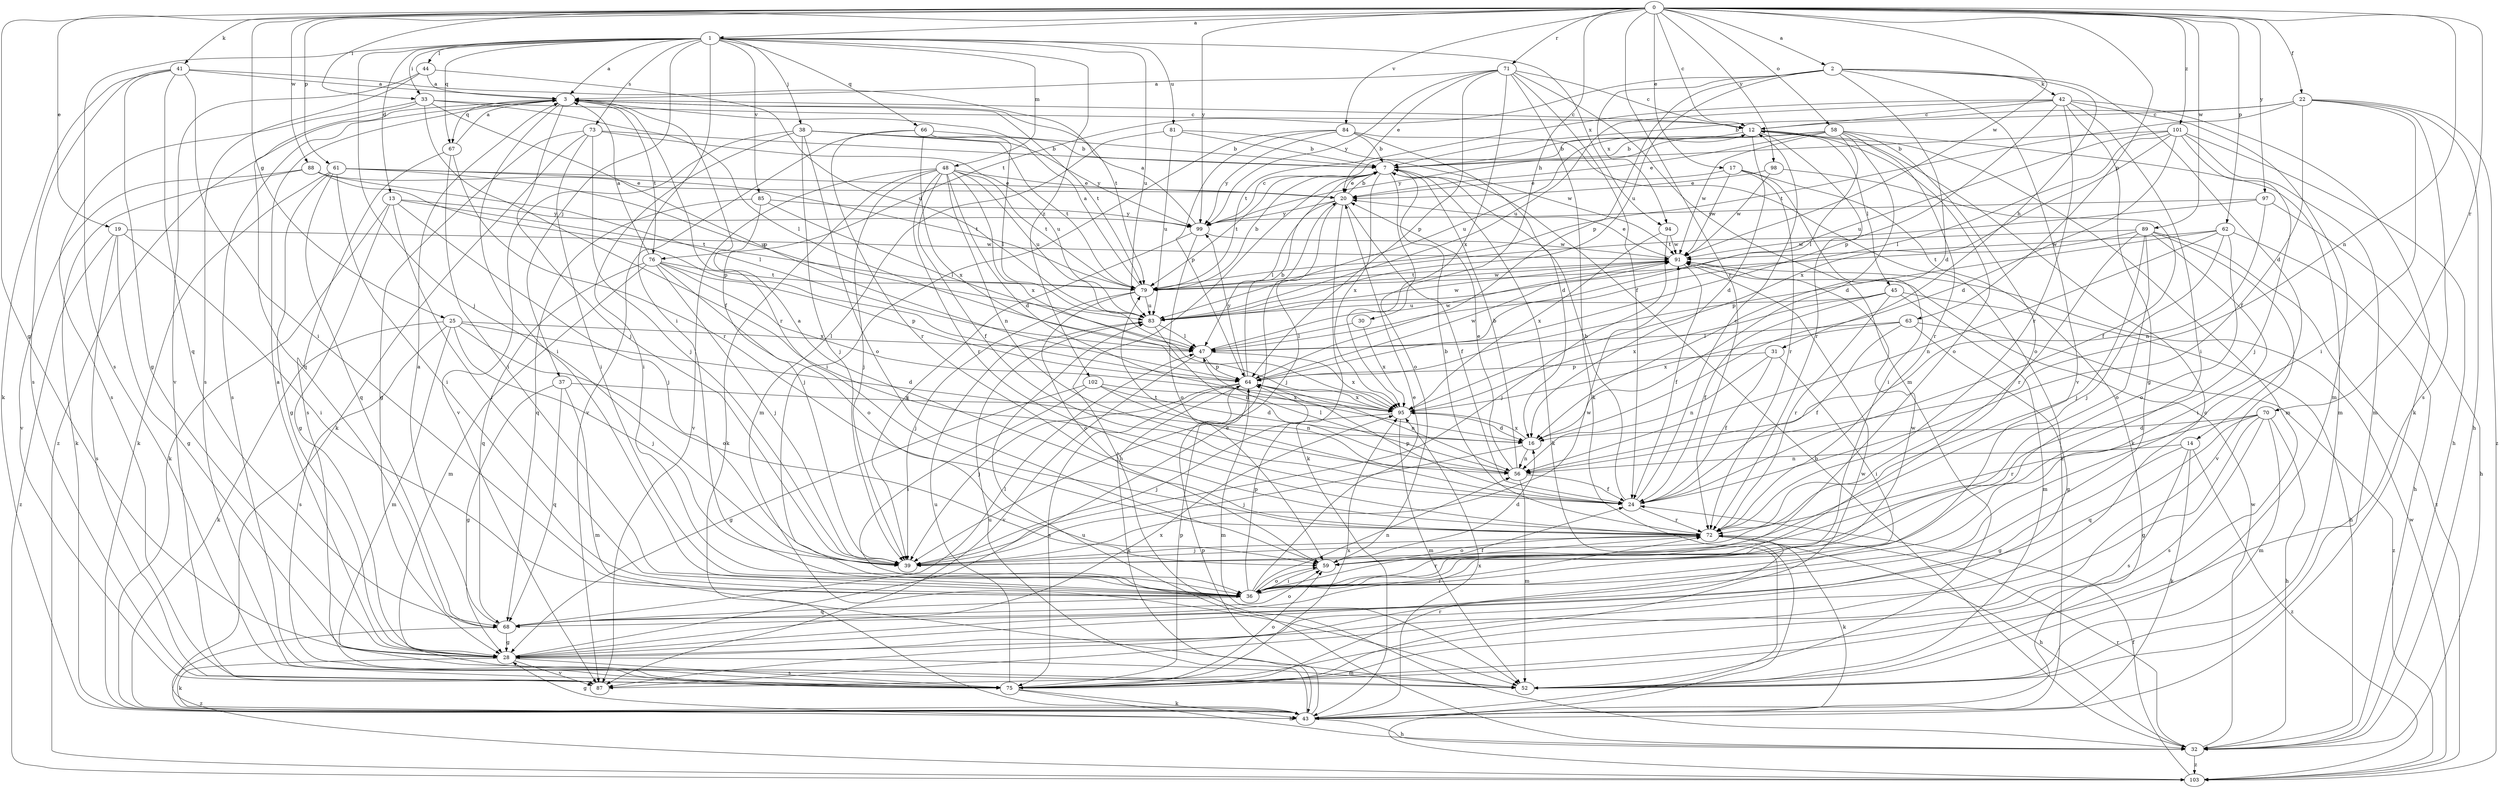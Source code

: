 strict digraph  {
0;
1;
2;
3;
7;
12;
13;
14;
16;
17;
19;
20;
22;
24;
25;
28;
30;
31;
32;
33;
36;
37;
38;
39;
41;
42;
43;
44;
45;
47;
48;
52;
56;
58;
59;
61;
62;
63;
64;
66;
67;
68;
70;
71;
72;
73;
75;
76;
79;
81;
83;
84;
85;
87;
88;
89;
91;
94;
95;
97;
98;
99;
101;
102;
103;
0 -> 1  [label=a];
0 -> 2  [label=a];
0 -> 12  [label=c];
0 -> 17  [label=e];
0 -> 19  [label=e];
0 -> 22  [label=f];
0 -> 25  [label=g];
0 -> 28  [label=g];
0 -> 30  [label=h];
0 -> 33  [label=i];
0 -> 41  [label=k];
0 -> 56  [label=n];
0 -> 58  [label=o];
0 -> 61  [label=p];
0 -> 62  [label=p];
0 -> 63  [label=p];
0 -> 70  [label=r];
0 -> 71  [label=r];
0 -> 72  [label=r];
0 -> 84  [label=v];
0 -> 88  [label=w];
0 -> 89  [label=w];
0 -> 91  [label=w];
0 -> 97  [label=y];
0 -> 98  [label=y];
0 -> 99  [label=y];
0 -> 101  [label=z];
1 -> 3  [label=a];
1 -> 13  [label=d];
1 -> 33  [label=i];
1 -> 36  [label=i];
1 -> 37  [label=j];
1 -> 38  [label=j];
1 -> 39  [label=j];
1 -> 44  [label=l];
1 -> 48  [label=m];
1 -> 66  [label=q];
1 -> 67  [label=q];
1 -> 73  [label=s];
1 -> 75  [label=s];
1 -> 81  [label=u];
1 -> 83  [label=u];
1 -> 85  [label=v];
1 -> 94  [label=x];
1 -> 102  [label=z];
2 -> 14  [label=d];
2 -> 16  [label=d];
2 -> 31  [label=h];
2 -> 42  [label=k];
2 -> 64  [label=p];
2 -> 76  [label=t];
2 -> 83  [label=u];
2 -> 87  [label=v];
2 -> 94  [label=x];
3 -> 12  [label=c];
3 -> 36  [label=i];
3 -> 39  [label=j];
3 -> 67  [label=q];
3 -> 72  [label=r];
3 -> 75  [label=s];
3 -> 76  [label=t];
3 -> 79  [label=t];
3 -> 103  [label=z];
7 -> 20  [label=e];
7 -> 32  [label=h];
7 -> 43  [label=k];
7 -> 59  [label=o];
7 -> 79  [label=t];
7 -> 95  [label=x];
12 -> 7  [label=b];
12 -> 16  [label=d];
12 -> 45  [label=l];
12 -> 52  [label=m];
12 -> 59  [label=o];
12 -> 72  [label=r];
12 -> 83  [label=u];
13 -> 28  [label=g];
13 -> 36  [label=i];
13 -> 39  [label=j];
13 -> 43  [label=k];
13 -> 79  [label=t];
13 -> 99  [label=y];
14 -> 28  [label=g];
14 -> 43  [label=k];
14 -> 56  [label=n];
14 -> 75  [label=s];
14 -> 103  [label=z];
16 -> 39  [label=j];
16 -> 56  [label=n];
16 -> 95  [label=x];
17 -> 20  [label=e];
17 -> 36  [label=i];
17 -> 43  [label=k];
17 -> 72  [label=r];
17 -> 91  [label=w];
19 -> 28  [label=g];
19 -> 36  [label=i];
19 -> 75  [label=s];
19 -> 91  [label=w];
19 -> 103  [label=z];
20 -> 7  [label=b];
20 -> 24  [label=f];
20 -> 39  [label=j];
20 -> 43  [label=k];
20 -> 47  [label=l];
20 -> 99  [label=y];
22 -> 7  [label=b];
22 -> 12  [label=c];
22 -> 24  [label=f];
22 -> 32  [label=h];
22 -> 36  [label=i];
22 -> 75  [label=s];
22 -> 79  [label=t];
22 -> 103  [label=z];
24 -> 7  [label=b];
24 -> 12  [label=c];
24 -> 64  [label=p];
24 -> 72  [label=r];
24 -> 79  [label=t];
25 -> 16  [label=d];
25 -> 39  [label=j];
25 -> 43  [label=k];
25 -> 47  [label=l];
25 -> 52  [label=m];
25 -> 59  [label=o];
25 -> 75  [label=s];
28 -> 3  [label=a];
28 -> 20  [label=e];
28 -> 43  [label=k];
28 -> 52  [label=m];
28 -> 75  [label=s];
28 -> 87  [label=v];
28 -> 95  [label=x];
30 -> 47  [label=l];
30 -> 95  [label=x];
31 -> 24  [label=f];
31 -> 36  [label=i];
31 -> 56  [label=n];
31 -> 64  [label=p];
32 -> 7  [label=b];
32 -> 72  [label=r];
32 -> 83  [label=u];
32 -> 91  [label=w];
32 -> 103  [label=z];
33 -> 12  [label=c];
33 -> 24  [label=f];
33 -> 47  [label=l];
33 -> 64  [label=p];
33 -> 68  [label=q];
33 -> 75  [label=s];
36 -> 20  [label=e];
36 -> 24  [label=f];
36 -> 56  [label=n];
36 -> 59  [label=o];
36 -> 64  [label=p];
36 -> 68  [label=q];
36 -> 72  [label=r];
36 -> 91  [label=w];
37 -> 28  [label=g];
37 -> 52  [label=m];
37 -> 68  [label=q];
37 -> 95  [label=x];
38 -> 7  [label=b];
38 -> 36  [label=i];
38 -> 39  [label=j];
38 -> 59  [label=o];
38 -> 79  [label=t];
38 -> 87  [label=v];
38 -> 99  [label=y];
39 -> 91  [label=w];
41 -> 3  [label=a];
41 -> 28  [label=g];
41 -> 36  [label=i];
41 -> 43  [label=k];
41 -> 68  [label=q];
41 -> 75  [label=s];
41 -> 79  [label=t];
42 -> 12  [label=c];
42 -> 28  [label=g];
42 -> 36  [label=i];
42 -> 43  [label=k];
42 -> 52  [label=m];
42 -> 64  [label=p];
42 -> 72  [label=r];
42 -> 79  [label=t];
42 -> 83  [label=u];
43 -> 28  [label=g];
43 -> 32  [label=h];
43 -> 64  [label=p];
43 -> 83  [label=u];
43 -> 95  [label=x];
44 -> 3  [label=a];
44 -> 75  [label=s];
44 -> 83  [label=u];
44 -> 87  [label=v];
45 -> 24  [label=f];
45 -> 32  [label=h];
45 -> 52  [label=m];
45 -> 72  [label=r];
45 -> 83  [label=u];
45 -> 95  [label=x];
47 -> 64  [label=p];
47 -> 87  [label=v];
47 -> 91  [label=w];
47 -> 95  [label=x];
48 -> 16  [label=d];
48 -> 20  [label=e];
48 -> 24  [label=f];
48 -> 39  [label=j];
48 -> 43  [label=k];
48 -> 56  [label=n];
48 -> 72  [label=r];
48 -> 79  [label=t];
48 -> 83  [label=u];
48 -> 87  [label=v];
48 -> 95  [label=x];
56 -> 7  [label=b];
56 -> 20  [label=e];
56 -> 24  [label=f];
56 -> 47  [label=l];
56 -> 52  [label=m];
58 -> 7  [label=b];
58 -> 16  [label=d];
58 -> 20  [label=e];
58 -> 47  [label=l];
58 -> 52  [label=m];
58 -> 59  [label=o];
58 -> 72  [label=r];
58 -> 91  [label=w];
58 -> 99  [label=y];
59 -> 16  [label=d];
59 -> 36  [label=i];
61 -> 20  [label=e];
61 -> 28  [label=g];
61 -> 36  [label=i];
61 -> 43  [label=k];
61 -> 68  [label=q];
61 -> 79  [label=t];
61 -> 83  [label=u];
62 -> 32  [label=h];
62 -> 39  [label=j];
62 -> 56  [label=n];
62 -> 59  [label=o];
62 -> 64  [label=p];
62 -> 91  [label=w];
63 -> 24  [label=f];
63 -> 28  [label=g];
63 -> 47  [label=l];
63 -> 95  [label=x];
63 -> 103  [label=z];
64 -> 7  [label=b];
64 -> 39  [label=j];
64 -> 43  [label=k];
64 -> 52  [label=m];
64 -> 56  [label=n];
64 -> 75  [label=s];
64 -> 91  [label=w];
64 -> 95  [label=x];
64 -> 99  [label=y];
66 -> 7  [label=b];
66 -> 47  [label=l];
66 -> 72  [label=r];
66 -> 87  [label=v];
66 -> 95  [label=x];
67 -> 3  [label=a];
67 -> 36  [label=i];
67 -> 72  [label=r];
67 -> 75  [label=s];
68 -> 3  [label=a];
68 -> 28  [label=g];
68 -> 47  [label=l];
68 -> 59  [label=o];
68 -> 72  [label=r];
68 -> 103  [label=z];
70 -> 16  [label=d];
70 -> 28  [label=g];
70 -> 32  [label=h];
70 -> 52  [label=m];
70 -> 68  [label=q];
70 -> 72  [label=r];
70 -> 75  [label=s];
71 -> 3  [label=a];
71 -> 12  [label=c];
71 -> 20  [label=e];
71 -> 24  [label=f];
71 -> 43  [label=k];
71 -> 52  [label=m];
71 -> 64  [label=p];
71 -> 95  [label=x];
71 -> 99  [label=y];
72 -> 3  [label=a];
72 -> 7  [label=b];
72 -> 32  [label=h];
72 -> 39  [label=j];
72 -> 43  [label=k];
72 -> 59  [label=o];
73 -> 7  [label=b];
73 -> 28  [label=g];
73 -> 36  [label=i];
73 -> 39  [label=j];
73 -> 43  [label=k];
73 -> 83  [label=u];
75 -> 32  [label=h];
75 -> 43  [label=k];
75 -> 59  [label=o];
75 -> 64  [label=p];
75 -> 72  [label=r];
75 -> 83  [label=u];
75 -> 91  [label=w];
75 -> 95  [label=x];
76 -> 3  [label=a];
76 -> 39  [label=j];
76 -> 52  [label=m];
76 -> 59  [label=o];
76 -> 64  [label=p];
76 -> 68  [label=q];
76 -> 79  [label=t];
76 -> 95  [label=x];
79 -> 3  [label=a];
79 -> 7  [label=b];
79 -> 39  [label=j];
79 -> 59  [label=o];
79 -> 83  [label=u];
79 -> 91  [label=w];
81 -> 7  [label=b];
81 -> 52  [label=m];
81 -> 83  [label=u];
81 -> 91  [label=w];
83 -> 47  [label=l];
83 -> 56  [label=n];
83 -> 91  [label=w];
84 -> 7  [label=b];
84 -> 16  [label=d];
84 -> 36  [label=i];
84 -> 64  [label=p];
84 -> 99  [label=y];
84 -> 103  [label=z];
85 -> 39  [label=j];
85 -> 47  [label=l];
85 -> 68  [label=q];
85 -> 99  [label=y];
87 -> 12  [label=c];
88 -> 20  [label=e];
88 -> 43  [label=k];
88 -> 47  [label=l];
88 -> 64  [label=p];
88 -> 87  [label=v];
89 -> 36  [label=i];
89 -> 39  [label=j];
89 -> 59  [label=o];
89 -> 72  [label=r];
89 -> 79  [label=t];
89 -> 87  [label=v];
89 -> 91  [label=w];
89 -> 103  [label=z];
91 -> 20  [label=e];
91 -> 24  [label=f];
91 -> 79  [label=t];
94 -> 39  [label=j];
94 -> 91  [label=w];
94 -> 95  [label=x];
95 -> 16  [label=d];
95 -> 39  [label=j];
95 -> 52  [label=m];
97 -> 32  [label=h];
97 -> 56  [label=n];
97 -> 79  [label=t];
97 -> 99  [label=y];
98 -> 20  [label=e];
98 -> 24  [label=f];
98 -> 91  [label=w];
99 -> 3  [label=a];
99 -> 12  [label=c];
99 -> 39  [label=j];
99 -> 59  [label=o];
99 -> 91  [label=w];
101 -> 7  [label=b];
101 -> 16  [label=d];
101 -> 32  [label=h];
101 -> 39  [label=j];
101 -> 47  [label=l];
101 -> 52  [label=m];
101 -> 83  [label=u];
101 -> 95  [label=x];
102 -> 16  [label=d];
102 -> 28  [label=g];
102 -> 36  [label=i];
102 -> 56  [label=n];
102 -> 95  [label=x];
103 -> 24  [label=f];
103 -> 91  [label=w];
}
